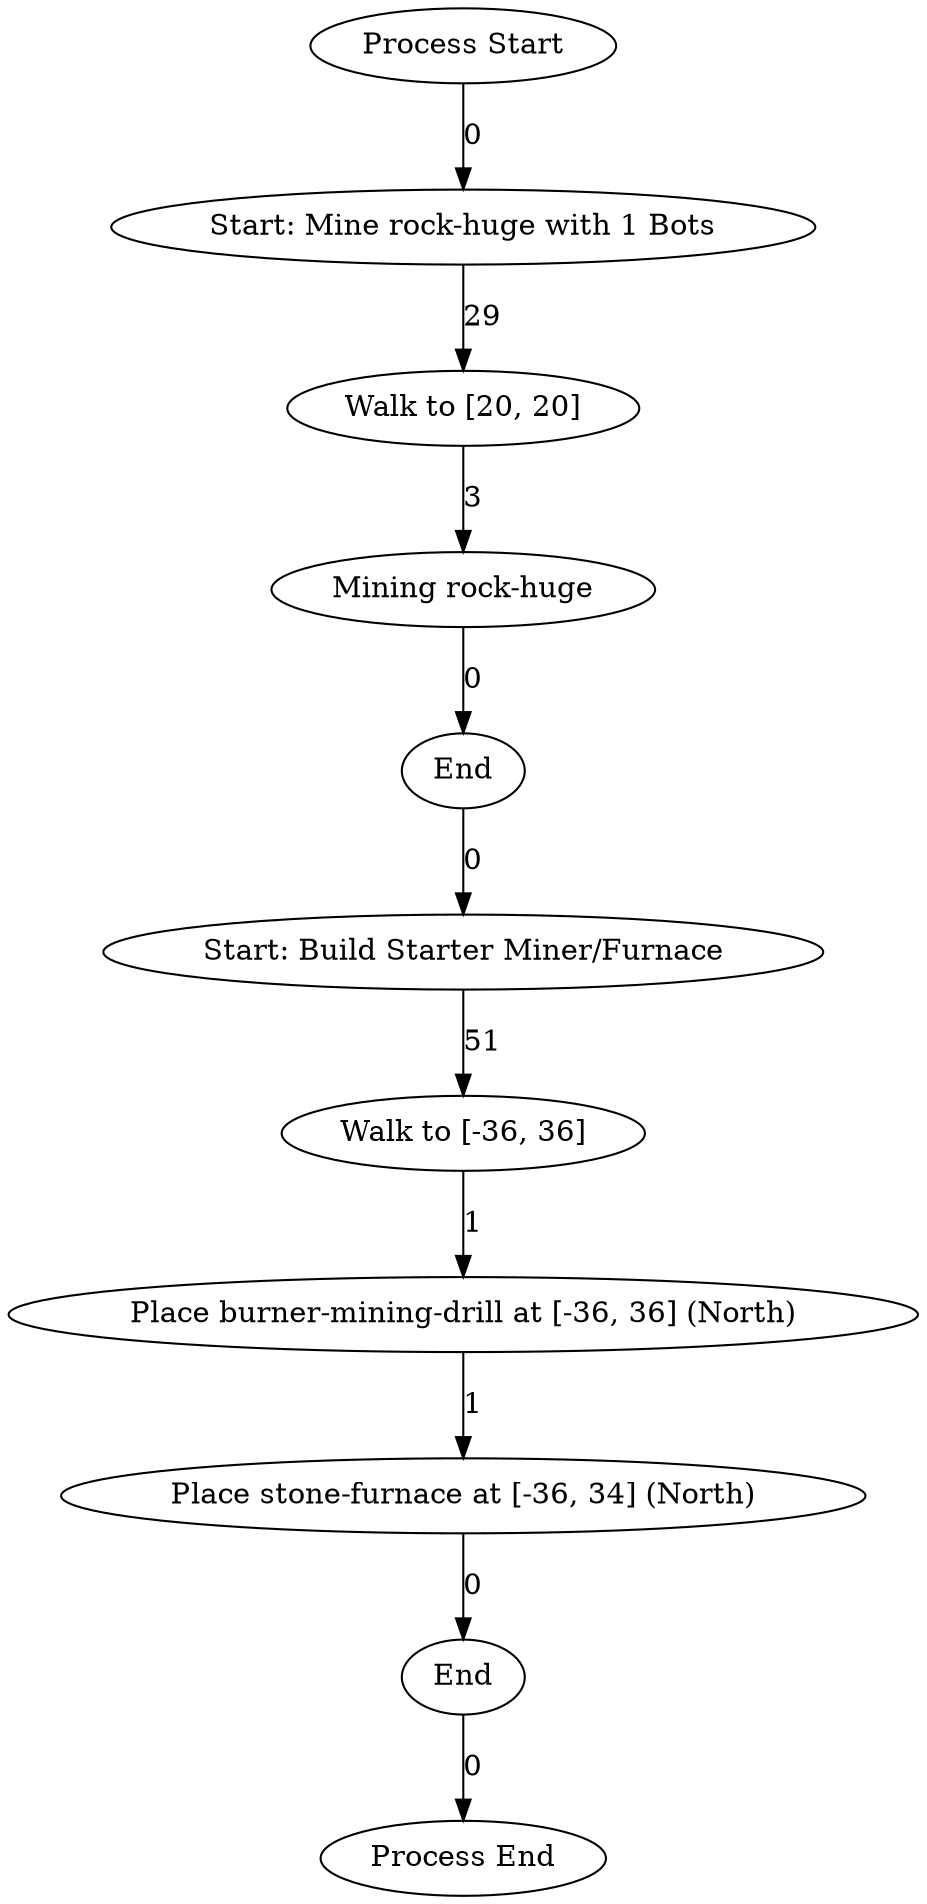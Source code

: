 digraph {
    0 [ label = "Process Start" ]
    1 [ label = "Process End" ]
    2 [ label = "Start: Mine rock-huge with 1 Bots" ]
    3 [ label = "Walk to [20, 20]" ]
    4 [ label = "Mining rock-huge" ]
    5 [ label = "End" ]
    6 [ label = "Start: Build Starter Miner/Furnace" ]
    7 [ label = "Walk to [-36, 36]" ]
    8 [ label = "Place burner-mining-drill at [-36, 36] (North)" ]
    9 [ label = "Place stone-furnace at [-36, 34] (North)" ]
    10 [ label = "End" ]
    0 -> 2 [ label = "0" ]
    2 -> 3 [ label = "29" ]
    3 -> 4 [ label = "3" ]
    4 -> 5 [ label = "0" ]
    5 -> 6 [ label = "0" ]
    6 -> 7 [ label = "51" ]
    7 -> 8 [ label = "1" ]
    8 -> 9 [ label = "1" ]
    9 -> 10 [ label = "0" ]
    10 -> 1 [ label = "0" ]
}
